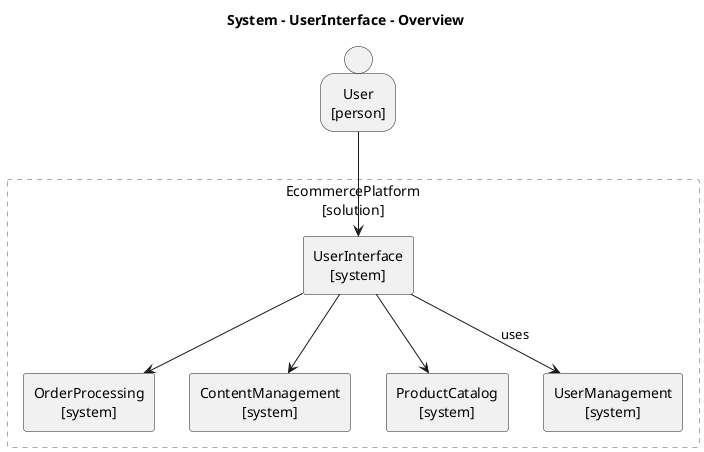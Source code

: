 @startuml EcommercePlatform.UserInterface_overview
title System - UserInterface - Overview
skinparam defaultTextAlignment center
skinparam defaultTextAlignment<<atomic>> center
skinparam wrapWidth 200
skinparam maxMessageSize 150
hide stereotype
<style>
.composite {
BackgroundColor: transparent
LineColor: darkgray
LineStyle: 5
FontStyle: normal
}
</style>
person User <<atomic>> <<person>> [
User
[person]
]
rectangle EcommercePlatform as "EcommercePlatform\n[solution]" <<composite>> {
rectangle EcommercePlatform.OrderProcessing <<system>> <<atomic>> [
OrderProcessing
[system]
]
rectangle EcommercePlatform.ContentManagement <<system>> <<atomic>> [
ContentManagement
[system]
]
rectangle EcommercePlatform.ProductCatalog <<system>> <<atomic>> [
ProductCatalog
[system]
]
rectangle EcommercePlatform.UserManagement <<system>> <<atomic>> [
UserManagement
[system]
]
rectangle EcommercePlatform.UserInterface <<system>> <<atomic>> [
UserInterface
[system]
]
}
EcommercePlatform.UserInterface --> EcommercePlatform.ContentManagement
EcommercePlatform.UserInterface --> EcommercePlatform.OrderProcessing
EcommercePlatform.UserInterface --> EcommercePlatform.UserManagement : uses
User --> EcommercePlatform.UserInterface
EcommercePlatform.UserInterface --> EcommercePlatform.ProductCatalog
@enduml
